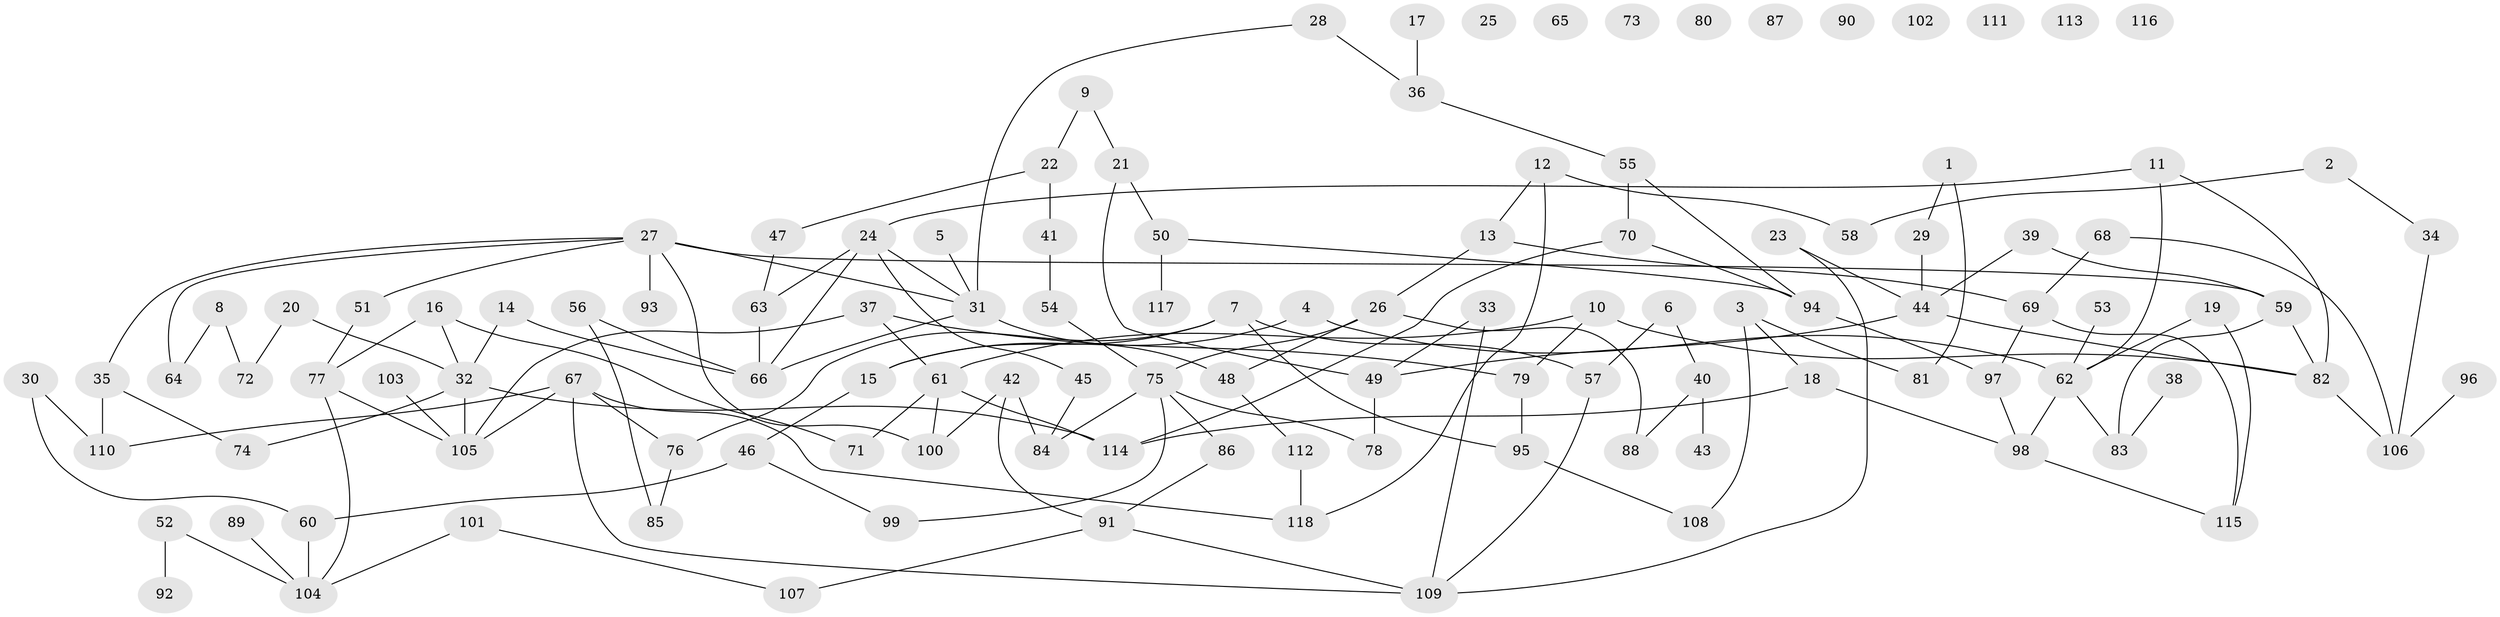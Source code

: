 // coarse degree distribution, {10: 0.037037037037037035, 5: 0.1111111111111111, 9: 0.037037037037037035, 4: 0.07407407407407407, 8: 0.07407407407407407, 2: 0.2962962962962963, 11: 0.037037037037037035, 7: 0.037037037037037035, 3: 0.18518518518518517, 6: 0.07407407407407407, 1: 0.037037037037037035}
// Generated by graph-tools (version 1.1) at 2025/48/03/04/25 22:48:01]
// undirected, 118 vertices, 154 edges
graph export_dot {
  node [color=gray90,style=filled];
  1;
  2;
  3;
  4;
  5;
  6;
  7;
  8;
  9;
  10;
  11;
  12;
  13;
  14;
  15;
  16;
  17;
  18;
  19;
  20;
  21;
  22;
  23;
  24;
  25;
  26;
  27;
  28;
  29;
  30;
  31;
  32;
  33;
  34;
  35;
  36;
  37;
  38;
  39;
  40;
  41;
  42;
  43;
  44;
  45;
  46;
  47;
  48;
  49;
  50;
  51;
  52;
  53;
  54;
  55;
  56;
  57;
  58;
  59;
  60;
  61;
  62;
  63;
  64;
  65;
  66;
  67;
  68;
  69;
  70;
  71;
  72;
  73;
  74;
  75;
  76;
  77;
  78;
  79;
  80;
  81;
  82;
  83;
  84;
  85;
  86;
  87;
  88;
  89;
  90;
  91;
  92;
  93;
  94;
  95;
  96;
  97;
  98;
  99;
  100;
  101;
  102;
  103;
  104;
  105;
  106;
  107;
  108;
  109;
  110;
  111;
  112;
  113;
  114;
  115;
  116;
  117;
  118;
  1 -- 29;
  1 -- 81;
  2 -- 34;
  2 -- 58;
  3 -- 18;
  3 -- 81;
  3 -- 108;
  4 -- 15;
  4 -- 62;
  5 -- 31;
  6 -- 40;
  6 -- 57;
  7 -- 15;
  7 -- 57;
  7 -- 76;
  7 -- 95;
  8 -- 64;
  8 -- 72;
  9 -- 21;
  9 -- 22;
  10 -- 61;
  10 -- 79;
  10 -- 82;
  11 -- 24;
  11 -- 62;
  11 -- 82;
  12 -- 13;
  12 -- 58;
  12 -- 118;
  13 -- 26;
  13 -- 69;
  14 -- 32;
  14 -- 66;
  15 -- 46;
  16 -- 32;
  16 -- 71;
  16 -- 77;
  17 -- 36;
  18 -- 98;
  18 -- 114;
  19 -- 62;
  19 -- 115;
  20 -- 32;
  20 -- 72;
  21 -- 49;
  21 -- 50;
  22 -- 41;
  22 -- 47;
  23 -- 44;
  23 -- 109;
  24 -- 31;
  24 -- 45;
  24 -- 63;
  24 -- 66;
  26 -- 48;
  26 -- 75;
  26 -- 88;
  27 -- 31;
  27 -- 35;
  27 -- 51;
  27 -- 59;
  27 -- 64;
  27 -- 93;
  27 -- 100;
  28 -- 31;
  28 -- 36;
  29 -- 44;
  30 -- 60;
  30 -- 110;
  31 -- 48;
  31 -- 66;
  32 -- 74;
  32 -- 105;
  32 -- 114;
  33 -- 49;
  33 -- 109;
  34 -- 106;
  35 -- 74;
  35 -- 110;
  36 -- 55;
  37 -- 61;
  37 -- 79;
  37 -- 105;
  38 -- 83;
  39 -- 44;
  39 -- 59;
  40 -- 43;
  40 -- 88;
  41 -- 54;
  42 -- 84;
  42 -- 91;
  42 -- 100;
  44 -- 49;
  44 -- 82;
  45 -- 84;
  46 -- 60;
  46 -- 99;
  47 -- 63;
  48 -- 112;
  49 -- 78;
  50 -- 94;
  50 -- 117;
  51 -- 77;
  52 -- 92;
  52 -- 104;
  53 -- 62;
  54 -- 75;
  55 -- 70;
  55 -- 94;
  56 -- 66;
  56 -- 85;
  57 -- 109;
  59 -- 82;
  59 -- 83;
  60 -- 104;
  61 -- 71;
  61 -- 100;
  61 -- 114;
  62 -- 83;
  62 -- 98;
  63 -- 66;
  67 -- 76;
  67 -- 105;
  67 -- 109;
  67 -- 110;
  67 -- 118;
  68 -- 69;
  68 -- 106;
  69 -- 97;
  69 -- 115;
  70 -- 94;
  70 -- 114;
  75 -- 78;
  75 -- 84;
  75 -- 86;
  75 -- 99;
  76 -- 85;
  77 -- 104;
  77 -- 105;
  79 -- 95;
  82 -- 106;
  86 -- 91;
  89 -- 104;
  91 -- 107;
  91 -- 109;
  94 -- 97;
  95 -- 108;
  96 -- 106;
  97 -- 98;
  98 -- 115;
  101 -- 104;
  101 -- 107;
  103 -- 105;
  112 -- 118;
}
